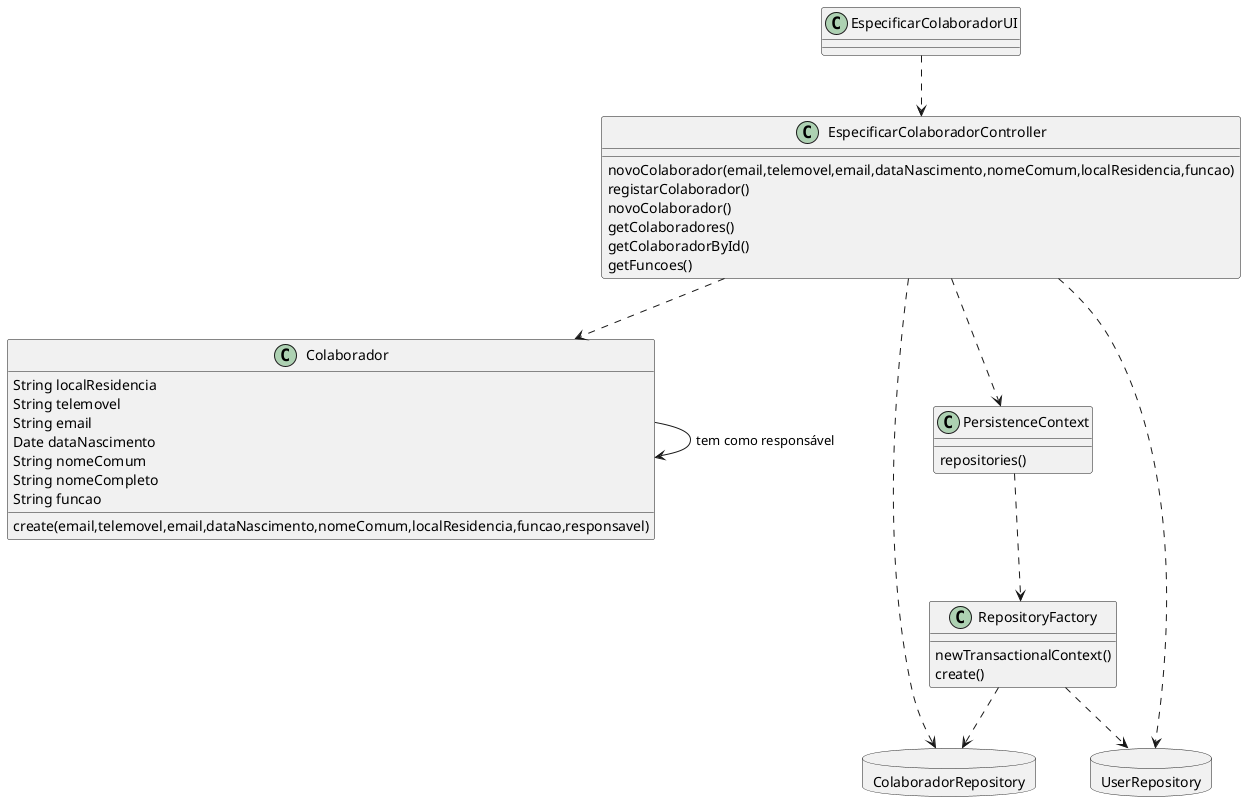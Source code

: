 @startuml

class EspecificarColaboradorUI{

}

class EspecificarColaboradorController{
    novoColaborador(email,telemovel,email,dataNascimento,nomeComum,localResidencia,funcao)
    registarColaborador()
    novoColaborador()
    getColaboradores()
    getColaboradorById()
    getFuncoes()
}

class Colaborador{
    String localResidencia
    String telemovel
    String email
    Date dataNascimento
    String nomeComum
    String nomeCompleto
    String funcao
}

class PersistenceContext{
    repositories()
}
class RepositoryFactory{
newTransactionalContext()
    create()
}
database ColaboradorRepository{
}
database UserRepository{
}

class Colaborador{
    create(email,telemovel,email,dataNascimento,nomeComum,localResidencia,funcao,responsavel)
}

EspecificarColaboradorUI ..> EspecificarColaboradorController

EspecificarColaboradorController ..> Colaborador
EspecificarColaboradorController ..>PersistenceContext
EspecificarColaboradorController ..>ColaboradorRepository
EspecificarColaboradorController ..>UserRepository

Colaborador->Colaborador : tem como responsável

PersistenceContext ..>RepositoryFactory

RepositoryFactory ..>ColaboradorRepository
RepositoryFactory ..>UserRepository

@enduml